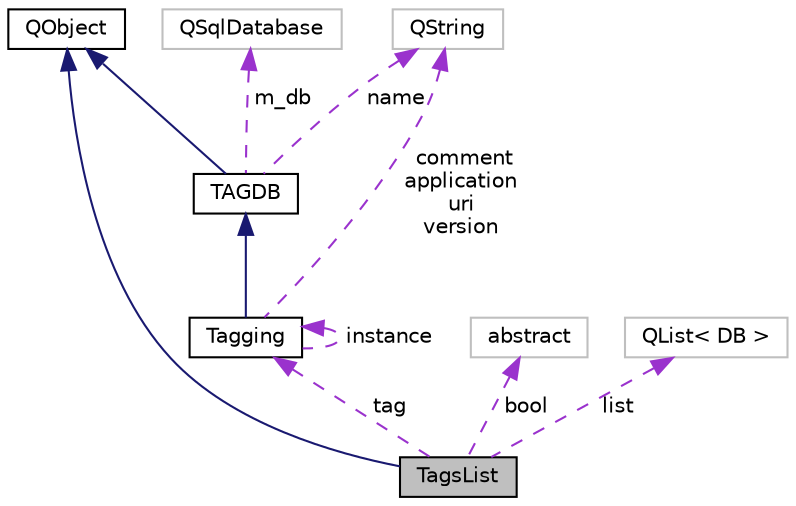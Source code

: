 digraph "TagsList"
{
 // INTERACTIVE_SVG=YES
 // LATEX_PDF_SIZE
  edge [fontname="Helvetica",fontsize="10",labelfontname="Helvetica",labelfontsize="10"];
  node [fontname="Helvetica",fontsize="10",shape=record];
  Node2 [label="TagsList",height=0.2,width=0.4,color="black", fillcolor="grey75", style="filled", fontcolor="black",tooltip=" "];
  Node3 -> Node2 [dir="back",color="midnightblue",fontsize="10",style="solid",fontname="Helvetica"];
  Node3 [label="QObject",height=0.2,width=0.4,color="black", fillcolor="white", style="filled",URL="$class_q_object.html",tooltip=" "];
  Node4 -> Node2 [dir="back",color="darkorchid3",fontsize="10",style="dashed",label=" tag" ,fontname="Helvetica"];
  Node4 [label="Tagging",height=0.2,width=0.4,color="black", fillcolor="white", style="filled",URL="$class_tagging.html",tooltip=" "];
  Node5 -> Node4 [dir="back",color="midnightblue",fontsize="10",style="solid",fontname="Helvetica"];
  Node5 [label="TAGDB",height=0.2,width=0.4,color="black", fillcolor="white", style="filled",URL="$class_t_a_g_d_b.html",tooltip=" "];
  Node3 -> Node5 [dir="back",color="midnightblue",fontsize="10",style="solid",fontname="Helvetica"];
  Node6 -> Node5 [dir="back",color="darkorchid3",fontsize="10",style="dashed",label=" name" ,fontname="Helvetica"];
  Node6 [label="QString",height=0.2,width=0.4,color="grey75", fillcolor="white", style="filled",tooltip=" "];
  Node7 -> Node5 [dir="back",color="darkorchid3",fontsize="10",style="dashed",label=" m_db" ,fontname="Helvetica"];
  Node7 [label="QSqlDatabase",height=0.2,width=0.4,color="grey75", fillcolor="white", style="filled",tooltip=" "];
  Node6 -> Node4 [dir="back",color="darkorchid3",fontsize="10",style="dashed",label=" comment\napplication\nuri\nversion" ,fontname="Helvetica"];
  Node4 -> Node4 [dir="back",color="darkorchid3",fontsize="10",style="dashed",label=" instance" ,fontname="Helvetica"];
  Node8 -> Node2 [dir="back",color="darkorchid3",fontsize="10",style="dashed",label=" bool" ,fontname="Helvetica"];
  Node8 [label="abstract",height=0.2,width=0.4,color="grey75", fillcolor="white", style="filled",tooltip=" "];
  Node9 -> Node2 [dir="back",color="darkorchid3",fontsize="10",style="dashed",label=" list" ,fontname="Helvetica"];
  Node9 [label="QList\< DB \>",height=0.2,width=0.4,color="grey75", fillcolor="white", style="filled",tooltip=" "];
}
